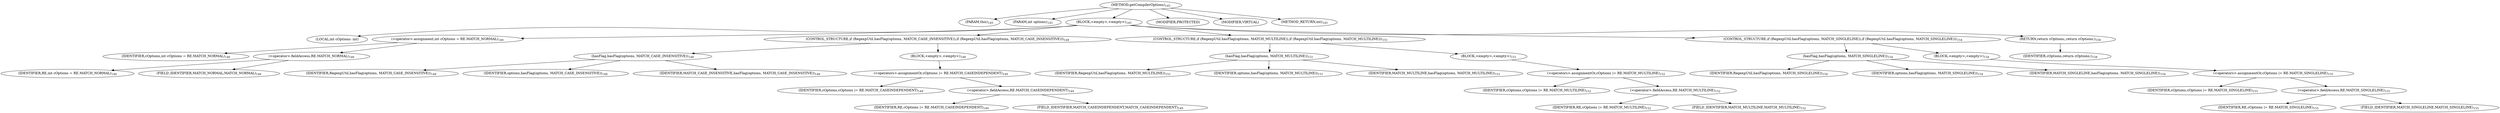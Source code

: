 digraph "getCompilerOptions" {  
"206" [label = <(METHOD,getCompilerOptions)<SUB>145</SUB>> ]
"207" [label = <(PARAM,this)<SUB>145</SUB>> ]
"208" [label = <(PARAM,int options)<SUB>145</SUB>> ]
"209" [label = <(BLOCK,&lt;empty&gt;,&lt;empty&gt;)<SUB>145</SUB>> ]
"210" [label = <(LOCAL,int cOptions: int)> ]
"211" [label = <(&lt;operator&gt;.assignment,int cOptions = RE.MATCH_NORMAL)<SUB>146</SUB>> ]
"212" [label = <(IDENTIFIER,cOptions,int cOptions = RE.MATCH_NORMAL)<SUB>146</SUB>> ]
"213" [label = <(&lt;operator&gt;.fieldAccess,RE.MATCH_NORMAL)<SUB>146</SUB>> ]
"214" [label = <(IDENTIFIER,RE,int cOptions = RE.MATCH_NORMAL)<SUB>146</SUB>> ]
"215" [label = <(FIELD_IDENTIFIER,MATCH_NORMAL,MATCH_NORMAL)<SUB>146</SUB>> ]
"216" [label = <(CONTROL_STRUCTURE,if (RegexpUtil.hasFlag(options, MATCH_CASE_INSENSITIVE)),if (RegexpUtil.hasFlag(options, MATCH_CASE_INSENSITIVE)))<SUB>148</SUB>> ]
"217" [label = <(hasFlag,hasFlag(options, MATCH_CASE_INSENSITIVE))<SUB>148</SUB>> ]
"218" [label = <(IDENTIFIER,RegexpUtil,hasFlag(options, MATCH_CASE_INSENSITIVE))<SUB>148</SUB>> ]
"219" [label = <(IDENTIFIER,options,hasFlag(options, MATCH_CASE_INSENSITIVE))<SUB>148</SUB>> ]
"220" [label = <(IDENTIFIER,MATCH_CASE_INSENSITIVE,hasFlag(options, MATCH_CASE_INSENSITIVE))<SUB>148</SUB>> ]
"221" [label = <(BLOCK,&lt;empty&gt;,&lt;empty&gt;)<SUB>148</SUB>> ]
"222" [label = <(&lt;operators&gt;.assignmentOr,cOptions |= RE.MATCH_CASEINDEPENDENT)<SUB>149</SUB>> ]
"223" [label = <(IDENTIFIER,cOptions,cOptions |= RE.MATCH_CASEINDEPENDENT)<SUB>149</SUB>> ]
"224" [label = <(&lt;operator&gt;.fieldAccess,RE.MATCH_CASEINDEPENDENT)<SUB>149</SUB>> ]
"225" [label = <(IDENTIFIER,RE,cOptions |= RE.MATCH_CASEINDEPENDENT)<SUB>149</SUB>> ]
"226" [label = <(FIELD_IDENTIFIER,MATCH_CASEINDEPENDENT,MATCH_CASEINDEPENDENT)<SUB>149</SUB>> ]
"227" [label = <(CONTROL_STRUCTURE,if (RegexpUtil.hasFlag(options, MATCH_MULTILINE)),if (RegexpUtil.hasFlag(options, MATCH_MULTILINE)))<SUB>151</SUB>> ]
"228" [label = <(hasFlag,hasFlag(options, MATCH_MULTILINE))<SUB>151</SUB>> ]
"229" [label = <(IDENTIFIER,RegexpUtil,hasFlag(options, MATCH_MULTILINE))<SUB>151</SUB>> ]
"230" [label = <(IDENTIFIER,options,hasFlag(options, MATCH_MULTILINE))<SUB>151</SUB>> ]
"231" [label = <(IDENTIFIER,MATCH_MULTILINE,hasFlag(options, MATCH_MULTILINE))<SUB>151</SUB>> ]
"232" [label = <(BLOCK,&lt;empty&gt;,&lt;empty&gt;)<SUB>151</SUB>> ]
"233" [label = <(&lt;operators&gt;.assignmentOr,cOptions |= RE.MATCH_MULTILINE)<SUB>152</SUB>> ]
"234" [label = <(IDENTIFIER,cOptions,cOptions |= RE.MATCH_MULTILINE)<SUB>152</SUB>> ]
"235" [label = <(&lt;operator&gt;.fieldAccess,RE.MATCH_MULTILINE)<SUB>152</SUB>> ]
"236" [label = <(IDENTIFIER,RE,cOptions |= RE.MATCH_MULTILINE)<SUB>152</SUB>> ]
"237" [label = <(FIELD_IDENTIFIER,MATCH_MULTILINE,MATCH_MULTILINE)<SUB>152</SUB>> ]
"238" [label = <(CONTROL_STRUCTURE,if (RegexpUtil.hasFlag(options, MATCH_SINGLELINE)),if (RegexpUtil.hasFlag(options, MATCH_SINGLELINE)))<SUB>154</SUB>> ]
"239" [label = <(hasFlag,hasFlag(options, MATCH_SINGLELINE))<SUB>154</SUB>> ]
"240" [label = <(IDENTIFIER,RegexpUtil,hasFlag(options, MATCH_SINGLELINE))<SUB>154</SUB>> ]
"241" [label = <(IDENTIFIER,options,hasFlag(options, MATCH_SINGLELINE))<SUB>154</SUB>> ]
"242" [label = <(IDENTIFIER,MATCH_SINGLELINE,hasFlag(options, MATCH_SINGLELINE))<SUB>154</SUB>> ]
"243" [label = <(BLOCK,&lt;empty&gt;,&lt;empty&gt;)<SUB>154</SUB>> ]
"244" [label = <(&lt;operators&gt;.assignmentOr,cOptions |= RE.MATCH_SINGLELINE)<SUB>155</SUB>> ]
"245" [label = <(IDENTIFIER,cOptions,cOptions |= RE.MATCH_SINGLELINE)<SUB>155</SUB>> ]
"246" [label = <(&lt;operator&gt;.fieldAccess,RE.MATCH_SINGLELINE)<SUB>155</SUB>> ]
"247" [label = <(IDENTIFIER,RE,cOptions |= RE.MATCH_SINGLELINE)<SUB>155</SUB>> ]
"248" [label = <(FIELD_IDENTIFIER,MATCH_SINGLELINE,MATCH_SINGLELINE)<SUB>155</SUB>> ]
"249" [label = <(RETURN,return cOptions;,return cOptions;)<SUB>158</SUB>> ]
"250" [label = <(IDENTIFIER,cOptions,return cOptions;)<SUB>158</SUB>> ]
"251" [label = <(MODIFIER,PROTECTED)> ]
"252" [label = <(MODIFIER,VIRTUAL)> ]
"253" [label = <(METHOD_RETURN,int)<SUB>145</SUB>> ]
  "206" -> "207" 
  "206" -> "208" 
  "206" -> "209" 
  "206" -> "251" 
  "206" -> "252" 
  "206" -> "253" 
  "209" -> "210" 
  "209" -> "211" 
  "209" -> "216" 
  "209" -> "227" 
  "209" -> "238" 
  "209" -> "249" 
  "211" -> "212" 
  "211" -> "213" 
  "213" -> "214" 
  "213" -> "215" 
  "216" -> "217" 
  "216" -> "221" 
  "217" -> "218" 
  "217" -> "219" 
  "217" -> "220" 
  "221" -> "222" 
  "222" -> "223" 
  "222" -> "224" 
  "224" -> "225" 
  "224" -> "226" 
  "227" -> "228" 
  "227" -> "232" 
  "228" -> "229" 
  "228" -> "230" 
  "228" -> "231" 
  "232" -> "233" 
  "233" -> "234" 
  "233" -> "235" 
  "235" -> "236" 
  "235" -> "237" 
  "238" -> "239" 
  "238" -> "243" 
  "239" -> "240" 
  "239" -> "241" 
  "239" -> "242" 
  "243" -> "244" 
  "244" -> "245" 
  "244" -> "246" 
  "246" -> "247" 
  "246" -> "248" 
  "249" -> "250" 
}
